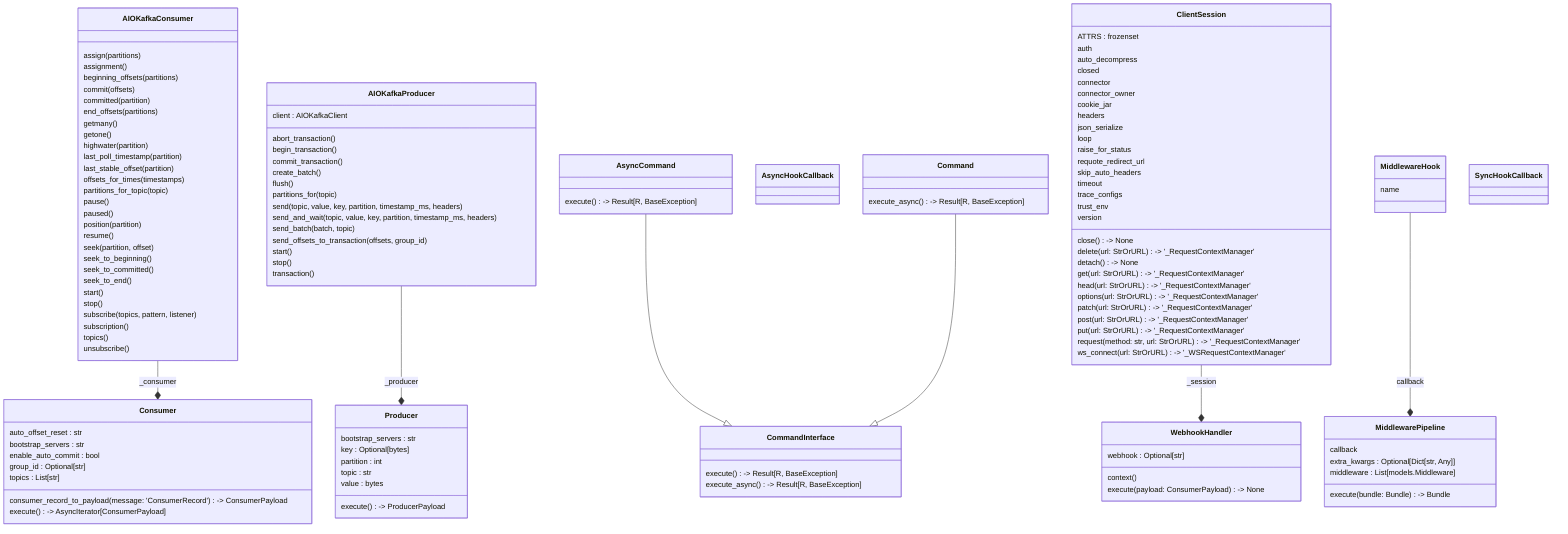 classDiagram
  class AIOKafkaConsumer {
    assign(partitions)
    assignment()
    beginning_offsets(partitions)
    commit(offsets)
    committed(partition)
    end_offsets(partitions)
    getmany()
    getone()
    highwater(partition)
    last_poll_timestamp(partition)
    last_stable_offset(partition)
    offsets_for_times(timestamps)
    partitions_for_topic(topic)
    pause()
    paused()
    position(partition)
    resume()
    seek(partition, offset)
    seek_to_beginning()
    seek_to_committed()
    seek_to_end()
    start()
    stop()
    subscribe(topics, pattern, listener)
    subscription()
    topics()
    unsubscribe()
  }
  class AIOKafkaProducer {
    client : AIOKafkaClient
    abort_transaction()
    begin_transaction()
    commit_transaction()
    create_batch()
    flush()
    partitions_for(topic)
    send(topic, value, key, partition, timestamp_ms, headers)
    send_and_wait(topic, value, key, partition, timestamp_ms, headers)
    send_batch(batch, topic)
    send_offsets_to_transaction(offsets, group_id)
    start()
    stop()
    transaction()
  }
  class AsyncCommand {
    execute() -> Result[R, BaseException]
  }
  class AsyncHookCallback {
  }
  class ClientSession {
    ATTRS : frozenset
    auth
    auto_decompress
    closed
    connector
    connector_owner
    cookie_jar
    headers
    json_serialize
    loop
    raise_for_status
    requote_redirect_url
    skip_auto_headers
    timeout
    trace_configs
    trust_env
    version
    close() -> None
    delete(url: StrOrURL) -> '_RequestContextManager'
    detach() -> None
    get(url: StrOrURL) -> '_RequestContextManager'
    head(url: StrOrURL) -> '_RequestContextManager'
    options(url: StrOrURL) -> '_RequestContextManager'
    patch(url: StrOrURL) -> '_RequestContextManager'
    post(url: StrOrURL) -> '_RequestContextManager'
    put(url: StrOrURL) -> '_RequestContextManager'
    request(method: str, url: StrOrURL) -> '_RequestContextManager'
    ws_connect(url: StrOrURL) -> '_WSRequestContextManager'
  }
  class Command {
    execute_async() -> Result[R, BaseException]
  }
  class CommandInterface {
    execute() -> Result[R, BaseException]
    execute_async() -> Result[R, BaseException]
  }
  class Consumer {
    auto_offset_reset : str
    bootstrap_servers : str
    enable_auto_commit : bool
    group_id : Optional[str]
    topics : List[str]
    consumer_record_to_payload(message: 'ConsumerRecord') -> ConsumerPayload
    execute() -> AsyncIterator[ConsumerPayload]
  }
  class MiddlewareHook {
    name
  }
  class MiddlewarePipeline {
    callback
    extra_kwargs : Optional[Dict[str, Any]]
    middleware : List[models.Middleware]
    execute(bundle: Bundle) -> Bundle
  }
  class Producer {
    bootstrap_servers : str
    key : Optional[bytes]
    partition : int
    topic : str
    value : bytes
    execute() -> ProducerPayload
  }
  class SyncHookCallback {
  }
  class WebhookHandler {
    webhook : Optional[str]
    context()
    execute(payload: ConsumerPayload) -> None
  }
  AsyncCommand --|> CommandInterface
  Command --|> CommandInterface
  ClientSession --* WebhookHandler : _session
  AIOKafkaConsumer --* Consumer : _consumer
  AIOKafkaProducer --* Producer : _producer
  MiddlewareHook --* MiddlewarePipeline : callback
